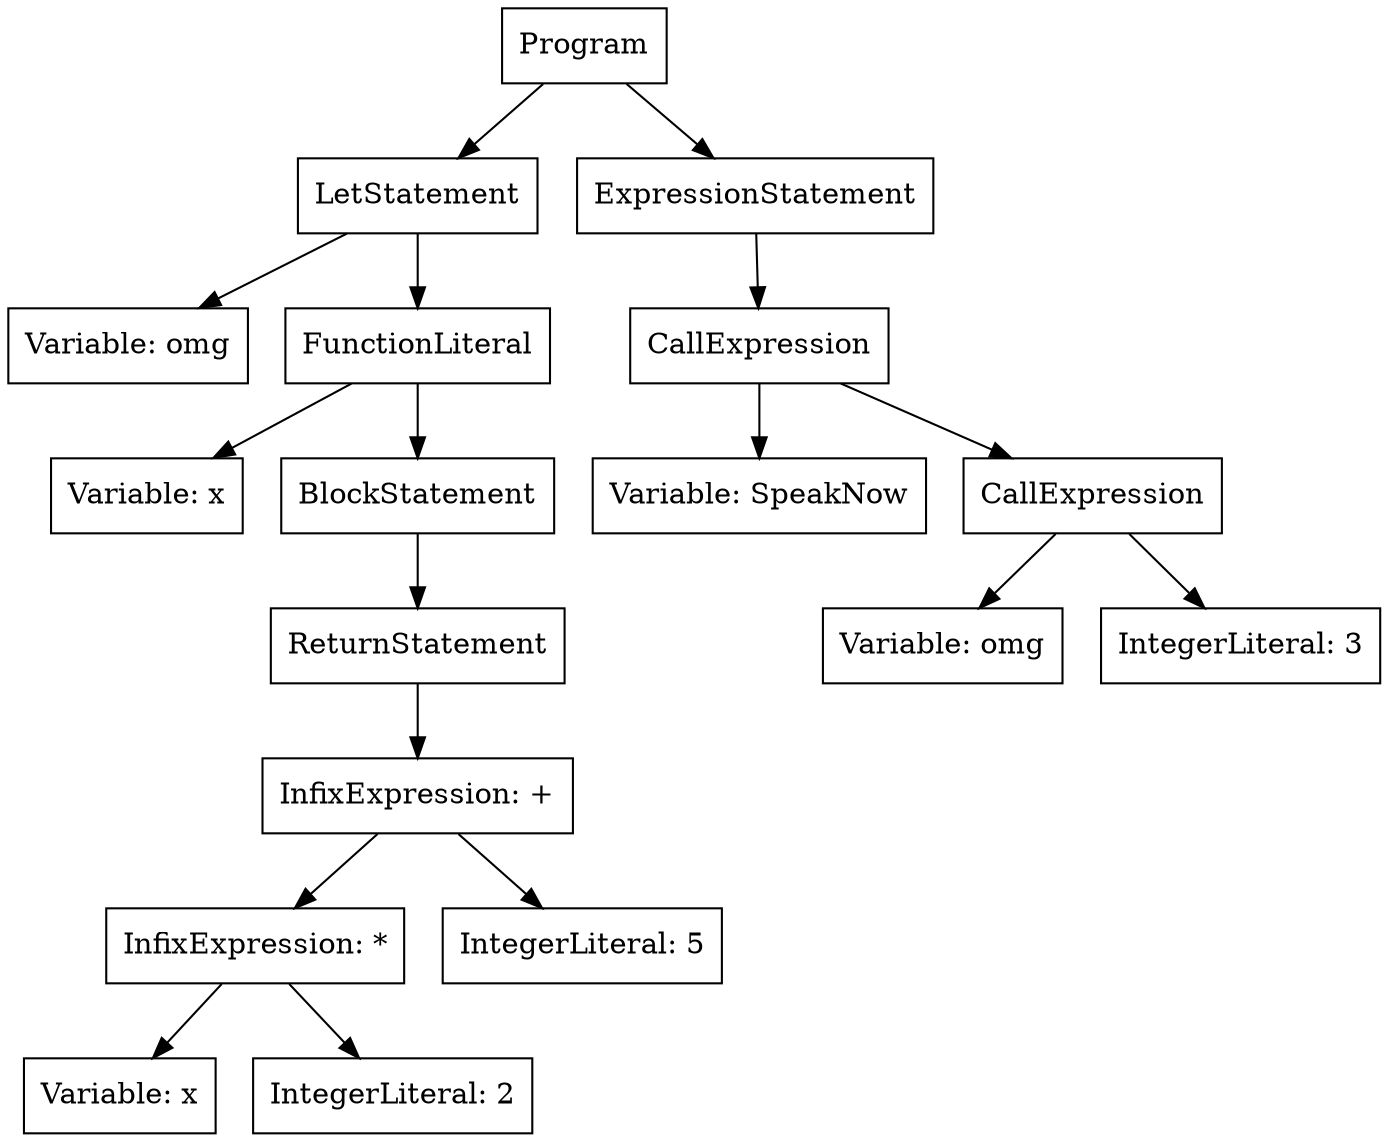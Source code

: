 digraph AST {
  node [shape=box];
Node1 [label="Program"];
Node2 [label="LetStatement"];
Node3 [label="Variable: omg"];
Node2 -> Node3;
Node4 [label="FunctionLiteral"];
Node5 [label="Variable: x"];
Node4 -> Node5;
Node6 [label="BlockStatement"];
Node7 [label="ReturnStatement"];
Node8 [label="InfixExpression: +"];
Node9 [label="InfixExpression: *"];
Node10 [label="Variable: x"];
Node9 -> Node10;
Node11 [label="IntegerLiteral: 2"];
Node9 -> Node11;
Node8 -> Node9;
Node12 [label="IntegerLiteral: 5"];
Node8 -> Node12;
Node7 -> Node8;
Node6 -> Node7;
Node4 -> Node6;
Node2 -> Node4;
Node1 -> Node2;
Node13 [label="ExpressionStatement"];
Node14 [label="CallExpression"];
Node15 [label="Variable: SpeakNow"];
Node14 -> Node15;
Node16 [label="CallExpression"];
Node17 [label="Variable: omg"];
Node16 -> Node17;
Node18 [label="IntegerLiteral: 3"];
Node16 -> Node18;
Node14 -> Node16;
Node13 -> Node14;
Node1 -> Node13;
}
